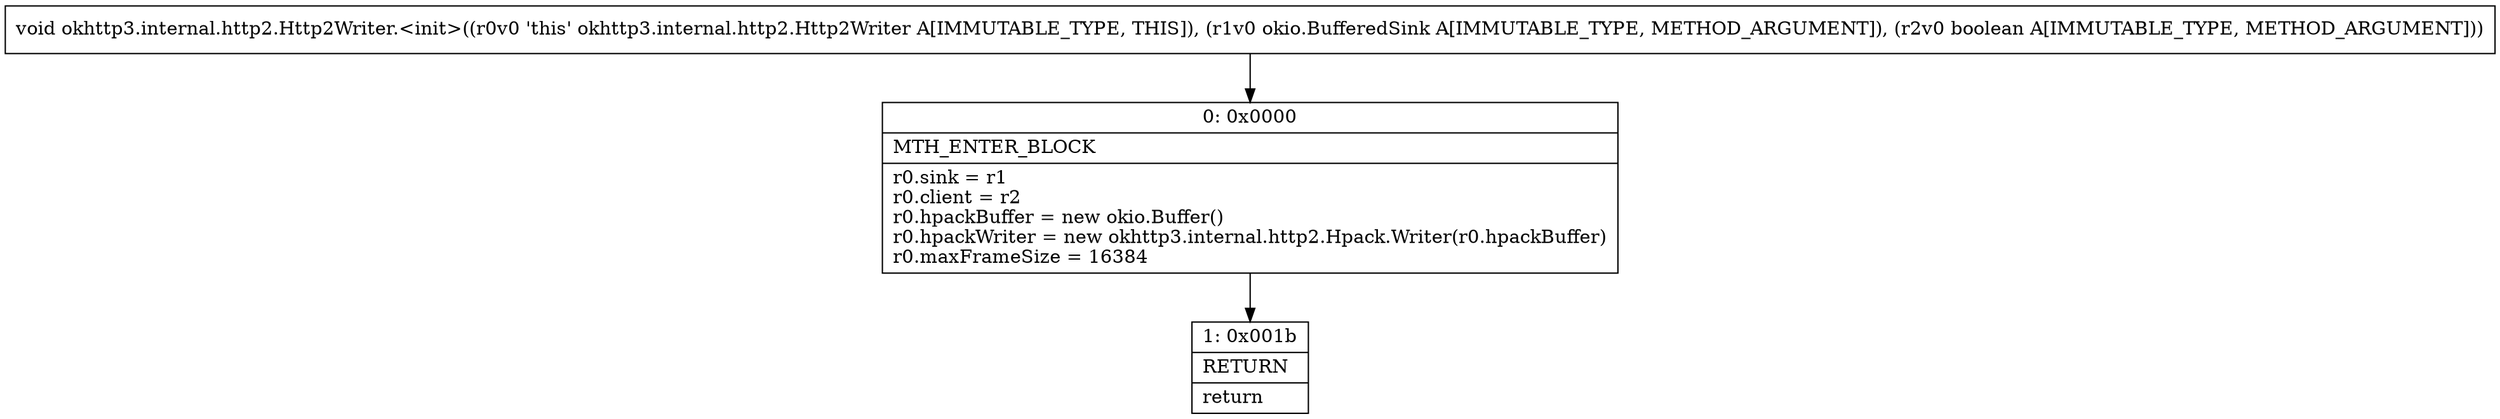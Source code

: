 digraph "CFG forokhttp3.internal.http2.Http2Writer.\<init\>(Lokio\/BufferedSink;Z)V" {
Node_0 [shape=record,label="{0\:\ 0x0000|MTH_ENTER_BLOCK\l|r0.sink = r1\lr0.client = r2\lr0.hpackBuffer = new okio.Buffer()\lr0.hpackWriter = new okhttp3.internal.http2.Hpack.Writer(r0.hpackBuffer)\lr0.maxFrameSize = 16384\l}"];
Node_1 [shape=record,label="{1\:\ 0x001b|RETURN\l|return\l}"];
MethodNode[shape=record,label="{void okhttp3.internal.http2.Http2Writer.\<init\>((r0v0 'this' okhttp3.internal.http2.Http2Writer A[IMMUTABLE_TYPE, THIS]), (r1v0 okio.BufferedSink A[IMMUTABLE_TYPE, METHOD_ARGUMENT]), (r2v0 boolean A[IMMUTABLE_TYPE, METHOD_ARGUMENT])) }"];
MethodNode -> Node_0;
Node_0 -> Node_1;
}

